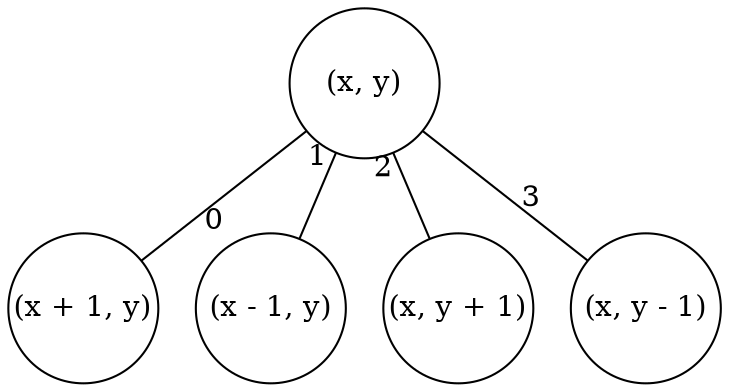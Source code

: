 graph {
	4 [pos="0,0!" label="(x, y)" width=1 height=1 fixedsize=True;]
	0 [pos="2,0!" label="(x + 1, y)" width=1 height=1 fixedsize=True;]
	1 [pos="-2,0!" label="(x - 1, y)" width=1 height=1 fixedsize=True;]
	2 [pos="0,2!" label="(x, y + 1)" width=1 height=1 fixedsize=True;]
	3 [pos="0,-2!" label="(x, y - 1)" width=1 height=1 fixedsize=True;]

	4 -- 0 [headlabel=0 labeldistance=4 labelangle=-10];
	4 -- 1 [headlabel=1 labeldistance=4 labelangle=10];
	4 -- 2 [headlabel=2 labeldistance=4 labelangle=10];
	4 -- 3 [headlabel=3 labeldistance=4 labelangle=-10];
}
